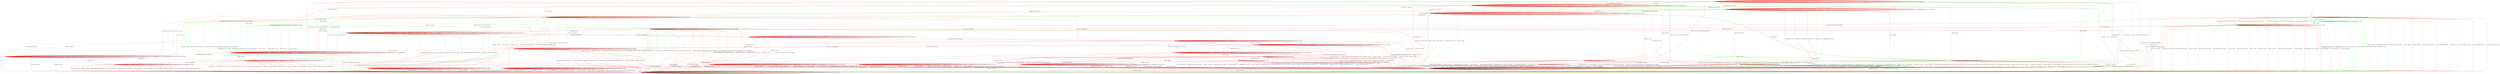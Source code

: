 digraph "" {
	graph ["Incoming time"=0.09169507026672363,
		"Outgoing time"=0.1590409278869629,
		Output="{'States': 36, 'Transitions': 837, 'Filename': '../results/ssh/OpenSSH-DropBear-msat-5.dot'}",
		Reference="{'States': 32, 'Transitions': 683, 'Filename': '../subjects/ssh/OpenSSH.dot'}",
		Solver=msat,
		Updated="{'States': 18, 'Transitions': 222, 'Filename': '../subjects/ssh/DropBear.dot'}",
		"f-measure"=0.15027624309392265,
		precision=0.3063063063063063,
		recall=0.09956076134699854
	];
	a -> a	[key=0,
		label="CH_OPEN / CH_MAX"];
	a -> a	[key=1,
		label="CH_EOF / NO_RESP"];
	a -> a	[key=2,
		color=green,
		label="UA_PK_NOK / NO_RESP"];
	a -> a	[key=3,
		color=green,
		label="SERVICE_REQUEST_AUTH / SERVICE_ACCEPT"];
	a -> a	[key=4,
		color=green,
		label="SERVICE_REQUEST_CONN / SERVICE_ACCEPT"];
	a -> a	[key=5,
		color=green,
		label="UA_PK_OK / NO_RESP"];
	a -> a	[key=6,
		color=red,
		label="SERVICE_REQUEST_AUTH / UNIMPLEMENTED"];
	a -> a	[key=7,
		color=red,
		label="CH_WINDOW_ADJUST / NO_RESP"];
	a -> a	[key=8,
		color=red,
		label="DEBUG / NO_RESP"];
	a -> a	[key=9,
		color=red,
		label="UA_PK_OK / UNIMPLEMENTED"];
	a -> a	[key=10,
		color=red,
		label="SERVICE_REQUEST_CONN / UNIMPLEMENTED"];
	a -> a	[key=11,
		color=red,
		label="UA_NONE / UNIMPLEMENTED"];
	a -> a	[key=12,
		color=red,
		label="CH_EXTENDED_DATA / NO_RESP"];
	a -> a	[key=13,
		color=red,
		label="UA_PK_NOK / UNIMPLEMENTED"];
	a -> a	[key=14,
		color=red,
		label="KEX30 / UNIMPLEMENTED"];
	a -> a	[key=15,
		color=red,
		label="IGNORE / NO_RESP"];
	a -> a	[key=16,
		color=red,
		label="CH_DATA / NO_RESP"];
	a -> a	[key=17,
		color=red,
		label="UNIMPLEMENTED / NO_RESP"];
	a -> a	[key=18,
		color=red,
		label="UA_PW_OK / UNIMPLEMENTED"];
	a -> a	[key=19,
		color=red,
		label="UA_PW_NOK / UNIMPLEMENTED"];
	a -> c	[key=0,
		label="NEWKEYS / NO_CONN"];
	a -> c	[key=1,
		color=green,
		label="KEX30 / NO_CONN"];
	a -> c	[key=2,
		color=green,
		label="CH_DATA / NO_CONN"];
	a -> c	[key=3,
		color=red,
		label="DISCONNECT / NO_CONN"];
	a -> d	[key=0,
		color=red,
		label="REKEY / KEXINIT|KEX31+NEWKEYS|NO_RESP"];
	a -> h	[key=0,
		color=green,
		label="CH_REQUEST_PTY / CH_SUCCESS"];
	a -> j	[key=0,
		color=green,
		label="CH_CLOSE / NO_RESP"];
	a -> k	[key=0,
		color=red,
		label="CH_REQUEST_PTY / CH_SUCCESS"];
	a -> n	[key=0,
		color=green,
		label="KEXINIT / KEXINIT"];
	r	[color=green];
	a -> r	[key=0,
		color=green,
		label="KEXINIT_PROCEED / KEXINIT"];
	t	[color=red];
	a -> t	[key=0,
		color=red,
		label="CH_CLOSE / CH_CLOSE"];
	ff	[color=red];
	a -> ff	[key=0,
		color=red,
		label="KEXINIT / KEXINIT"];
	b -> b	[key=0,
		label="CH_CLOSE / CH_NONE"];
	b -> b	[key=1,
		label="CH_REQUEST_PTY / CH_NONE"];
	b -> b	[key=2,
		label="CH_EOF / CH_NONE"];
	b -> b	[key=3,
		label="CH_DATA / CH_NONE"];
	b -> b	[key=4,
		color=green,
		label="UA_PK_NOK / UA_FAILURE"];
	b -> b	[key=5,
		color=green,
		label="SERVICE_REQUEST_AUTH / SERVICE_ACCEPT"];
	b -> b	[key=6,
		color=red,
		label="KEXINIT / UNIMPLEMENTED"];
	b -> b	[key=7,
		color=red,
		label="CH_WINDOW_ADJUST / CH_NONE"];
	b -> b	[key=8,
		color=red,
		label="DEBUG / NO_RESP"];
	b -> b	[key=9,
		color=red,
		label="UA_PK_OK / UNIMPLEMENTED"];
	b -> b	[key=10,
		color=red,
		label="UA_NONE / UNIMPLEMENTED"];
	b -> b	[key=11,
		color=red,
		label="CH_EXTENDED_DATA / CH_NONE"];
	b -> b	[key=12,
		color=red,
		label="UA_PK_NOK / UNIMPLEMENTED"];
	b -> b	[key=13,
		color=red,
		label="KEX30 / UNIMPLEMENTED"];
	b -> b	[key=14,
		color=red,
		label="IGNORE / NO_RESP"];
	b -> b	[key=15,
		color=red,
		label="UNIMPLEMENTED / NO_RESP"];
	b -> b	[key=16,
		color=red,
		label="UA_PW_OK / UNIMPLEMENTED"];
	b -> b	[key=17,
		color=red,
		label="UA_PW_NOK / UNIMPLEMENTED"];
	b -> c	[key=0,
		color=green,
		label="CH_OPEN / NO_CONN"];
	b -> j	[key=0,
		color=green,
		label="UA_PK_OK / UA_SUCCESS"];
	b -> j	[key=1,
		color=red,
		label="SERVICE_REQUEST_AUTH / SERVICE_ACCEPT"];
	b -> l	[key=0,
		label="NEWKEYS / NO_CONN"];
	b -> l	[key=1,
		color=green,
		label="KEX30 / NO_CONN"];
	b -> l	[key=2,
		color=green,
		label="SERVICE_REQUEST_CONN / NO_CONN"];
	b -> l	[key=3,
		color=red,
		label="DISCONNECT / NO_CONN"];
	b -> l	[key=4,
		color=red,
		label="SERVICE_REQUEST_CONN / DISCONNECT"];
	b -> l	[key=5,
		color=red,
		label="REKEY / UNIMPLEMENTED|UNIMPLEMENTED|NO_CONN"];
	p	[color=green];
	b -> p	[key=0,
		color=green,
		label="KEXINIT_PROCEED / KEXINIT"];
	q	[color=green];
	b -> q	[key=0,
		color=green,
		label="KEXINIT / KEXINIT"];
	s	[color=red];
	b -> s	[key=0,
		color=red,
		label="CH_OPEN / UNIMPLEMENTED"];
	c -> c	[key=0,
		label="KEXINIT / NO_CONN"];
	c -> c	[key=1,
		label="SERVICE_REQUEST_AUTH / NO_CONN"];
	c -> c	[key=2,
		label="UA_PK_OK / NO_CONN"];
	c -> c	[key=3,
		label="SERVICE_REQUEST_CONN / NO_CONN"];
	c -> c	[key=4,
		label="NEWKEYS / NO_CONN"];
	c -> c	[key=5,
		label="UA_PK_NOK / NO_CONN"];
	c -> c	[key=6,
		label="CH_OPEN / CH_MAX"];
	c -> c	[key=7,
		label="CH_REQUEST_PTY / NO_CONN"];
	c -> c	[key=8,
		label="KEX30 / NO_CONN"];
	c -> c	[key=9,
		label="CH_EOF / NO_CONN"];
	c -> c	[key=10,
		label="CH_DATA / NO_CONN"];
	c -> c	[key=11,
		color=green,
		label="KEXINIT_PROCEED / NO_CONN"];
	c -> c	[key=12,
		color=red,
		label="DISCONNECT / NO_CONN"];
	c -> c	[key=13,
		color=red,
		label="CH_WINDOW_ADJUST / NO_CONN"];
	c -> c	[key=14,
		color=red,
		label="DEBUG / NO_CONN"];
	c -> c	[key=15,
		color=red,
		label="UA_NONE / NO_CONN"];
	c -> c	[key=16,
		color=red,
		label="CH_EXTENDED_DATA / NO_CONN"];
	c -> c	[key=17,
		color=red,
		label="IGNORE / NO_CONN"];
	c -> c	[key=18,
		color=red,
		label="UNIMPLEMENTED / NO_CONN"];
	c -> c	[key=19,
		color=red,
		label="UA_PW_OK / NO_CONN"];
	c -> c	[key=20,
		color=red,
		label="UA_PW_NOK / NO_CONN"];
	c -> c	[key=21,
		color=red,
		label="REKEY / NO_CONN|NO_CONN|NO_CONN"];
	c -> l	[key=0,
		label="CH_CLOSE / NO_CONN"];
	d -> a	[key=0,
		color=green,
		label="CH_EOF / CH_EOF"];
	d -> c	[key=0,
		label="NEWKEYS / NO_CONN"];
	d -> c	[key=1,
		color=green,
		label="KEX30 / NO_CONN"];
	d -> c	[key=2,
		color=red,
		label="DISCONNECT / NO_CONN"];
	d -> d	[key=0,
		label="CH_OPEN / CH_MAX"];
	d -> d	[key=1,
		label="CH_DATA / NO_RESP"];
	d -> d	[key=2,
		color=green,
		label="UA_PK_NOK / NO_RESP"];
	d -> d	[key=3,
		color=green,
		label="SERVICE_REQUEST_AUTH / SERVICE_ACCEPT"];
	d -> d	[key=4,
		color=green,
		label="SERVICE_REQUEST_CONN / SERVICE_ACCEPT"];
	d -> d	[key=5,
		color=green,
		label="UA_PK_OK / NO_RESP"];
	d -> d	[key=6,
		color=red,
		label="SERVICE_REQUEST_AUTH / NO_RESP"];
	d -> d	[key=7,
		color=red,
		label="CH_WINDOW_ADJUST / NO_RESP"];
	d -> d	[key=8,
		color=red,
		label="DEBUG / NO_RESP"];
	d -> d	[key=9,
		color=red,
		label="UA_PK_OK / UNIMPLEMENTED"];
	d -> d	[key=10,
		color=red,
		label="SERVICE_REQUEST_CONN / NO_RESP"];
	d -> d	[key=11,
		color=red,
		label="UA_NONE / UNIMPLEMENTED"];
	d -> d	[key=12,
		color=red,
		label="CH_EXTENDED_DATA / NO_RESP"];
	d -> d	[key=13,
		color=red,
		label="UA_PK_NOK / UNIMPLEMENTED"];
	d -> d	[key=14,
		color=red,
		label="KEX30 / NO_RESP"];
	d -> d	[key=15,
		color=red,
		label="IGNORE / NO_RESP"];
	d -> d	[key=16,
		color=red,
		label="CH_EOF / NO_RESP"];
	d -> d	[key=17,
		color=red,
		label="UNIMPLEMENTED / NO_RESP"];
	d -> d	[key=18,
		color=red,
		label="UA_PW_OK / UNIMPLEMENTED"];
	d -> d	[key=19,
		color=red,
		label="UA_PW_NOK / UNIMPLEMENTED"];
	d -> d	[key=20,
		color=red,
		label="REKEY / KEXINIT|KEX31+NEWKEYS|NO_RESP"];
	d -> h	[key=0,
		color=red,
		label="CH_REQUEST_PTY / CH_SUCCESS"];
	d -> j	[key=0,
		color=green,
		label="CH_CLOSE / CH_EOF"];
	d -> k	[key=0,
		color=green,
		label="CH_REQUEST_PTY / CH_SUCCESS"];
	d -> n	[key=0,
		color=green,
		label="KEXINIT / KEXINIT"];
	d -> r	[key=0,
		color=green,
		label="KEXINIT_PROCEED / KEXINIT"];
	z	[color=red];
	d -> z	[key=0,
		color=red,
		label="CH_CLOSE / CH_CLOSE"];
	d -> ff	[key=0,
		color=red,
		label="KEXINIT / KEXINIT"];
	e -> m	[key=0];
	f -> c	[key=0,
		color=green,
		label="UA_PK_NOK / NO_CONN"];
	f -> c	[key=1,
		color=green,
		label="SERVICE_REQUEST_AUTH / NO_CONN"];
	f -> c	[key=2,
		color=green,
		label="SERVICE_REQUEST_CONN / NO_CONN"];
	f -> c	[key=3,
		color=green,
		label="CH_REQUEST_PTY / NO_CONN"];
	f -> c	[key=4,
		color=green,
		label="CH_DATA / NO_CONN"];
	f -> c	[key=5,
		color=green,
		label="UA_PK_OK / NO_CONN"];
	f -> c	[key=6,
		color=green,
		label="KEXINIT_PROCEED / NO_CONN"];
	f -> c	[key=7,
		color=green,
		label="KEXINIT / NO_CONN"];
	f -> c	[key=8,
		color=green,
		label="CH_EOF / NO_CONN"];
	f -> c	[key=9,
		color=red,
		label="DISCONNECT / NO_CONN"];
	f -> c	[key=10,
		color=red,
		label="KEXINIT / DISCONNECT"];
	f -> c	[key=11,
		color=red,
		label="SERVICE_REQUEST_AUTH / DISCONNECT"];
	f -> c	[key=12,
		color=red,
		label="CH_WINDOW_ADJUST / DISCONNECT"];
	f -> c	[key=13,
		color=red,
		label="UA_PK_OK / DISCONNECT"];
	f -> c	[key=14,
		color=red,
		label="SERVICE_REQUEST_CONN / DISCONNECT"];
	f -> c	[key=15,
		color=red,
		label="UA_NONE / DISCONNECT"];
	f -> c	[key=16,
		color=red,
		label="CH_EXTENDED_DATA / DISCONNECT"];
	f -> c	[key=17,
		color=red,
		label="UA_PK_NOK / DISCONNECT"];
	f -> c	[key=18,
		color=red,
		label="CH_REQUEST_PTY / DISCONNECT"];
	f -> c	[key=19,
		color=red,
		label="KEX30 / DISCONNECT"];
	f -> c	[key=20,
		color=red,
		label="CH_EOF / DISCONNECT"];
	f -> c	[key=21,
		color=red,
		label="CH_DATA / DISCONNECT"];
	f -> c	[key=22,
		color=red,
		label="UA_PW_OK / DISCONNECT"];
	f -> c	[key=23,
		color=red,
		label="UA_PW_NOK / DISCONNECT"];
	f -> c	[key=24,
		color=red,
		label="REKEY / DISCONNECT|NO_CONN|NO_CONN"];
	f -> d	[key=0,
		label="NEWKEYS / NO_RESP"];
	f -> f	[key=0,
		label="CH_OPEN / CH_MAX"];
	f -> f	[key=1,
		color=green,
		label="KEX30 / UNIMPLEMENTED"];
	f -> f	[key=2,
		color=red,
		label="DEBUG / NO_RESP"];
	f -> f	[key=3,
		color=red,
		label="IGNORE / NO_RESP"];
	f -> f	[key=4,
		color=red,
		label="UNIMPLEMENTED / NO_RESP"];
	f -> l	[key=0,
		color=green,
		label="CH_CLOSE / NO_CONN"];
	f -> l	[key=1,
		color=red,
		label="CH_CLOSE / DISCONNECT"];
	g -> b	[key=0,
		label="NEWKEYS / NO_RESP"];
	g -> c	[key=0,
		color=green,
		label="CH_OPEN / NO_CONN"];
	g -> c	[key=1,
		color=red,
		label="CH_OPEN / DISCONNECT"];
	g -> g	[key=0,
		label="CH_CLOSE / CH_NONE"];
	g -> g	[key=1,
		label="CH_REQUEST_PTY / CH_NONE"];
	g -> g	[key=2,
		label="CH_EOF / CH_NONE"];
	g -> g	[key=3,
		label="CH_DATA / CH_NONE"];
	g -> g	[key=4,
		color=green,
		label="KEX30 / UNIMPLEMENTED"];
	g -> g	[key=5,
		color=red,
		label="CH_WINDOW_ADJUST / CH_NONE"];
	g -> g	[key=6,
		color=red,
		label="DEBUG / NO_RESP"];
	g -> g	[key=7,
		color=red,
		label="CH_EXTENDED_DATA / CH_NONE"];
	g -> g	[key=8,
		color=red,
		label="IGNORE / NO_RESP"];
	g -> g	[key=9,
		color=red,
		label="UNIMPLEMENTED / NO_RESP"];
	g -> l	[key=0,
		color=green,
		label="UA_PK_NOK / NO_CONN"];
	g -> l	[key=1,
		color=green,
		label="SERVICE_REQUEST_AUTH / NO_CONN"];
	g -> l	[key=2,
		color=green,
		label="SERVICE_REQUEST_CONN / NO_CONN"];
	g -> l	[key=3,
		color=green,
		label="UA_PK_OK / NO_CONN"];
	g -> l	[key=4,
		color=green,
		label="KEXINIT_PROCEED / NO_CONN"];
	g -> l	[key=5,
		color=green,
		label="KEXINIT / NO_CONN"];
	g -> l	[key=6,
		color=red,
		label="DISCONNECT / NO_CONN"];
	g -> l	[key=7,
		color=red,
		label="KEXINIT / DISCONNECT"];
	g -> l	[key=8,
		color=red,
		label="SERVICE_REQUEST_AUTH / DISCONNECT"];
	g -> l	[key=9,
		color=red,
		label="UA_PK_OK / DISCONNECT"];
	g -> l	[key=10,
		color=red,
		label="SERVICE_REQUEST_CONN / DISCONNECT"];
	g -> l	[key=11,
		color=red,
		label="UA_NONE / DISCONNECT"];
	g -> l	[key=12,
		color=red,
		label="UA_PK_NOK / DISCONNECT"];
	g -> l	[key=13,
		color=red,
		label="KEX30 / DISCONNECT"];
	g -> l	[key=14,
		color=red,
		label="UA_PW_OK / DISCONNECT"];
	g -> l	[key=15,
		color=red,
		label="UA_PW_NOK / DISCONNECT"];
	g -> l	[key=16,
		color=red,
		label="REKEY / DISCONNECT|NO_CONN|NO_CONN"];
	h -> c	[key=0,
		label="NEWKEYS / NO_CONN"];
	h -> c	[key=1,
		color=green,
		label="KEX30 / NO_CONN"];
	h -> c	[key=2,
		color=green,
		label="CH_REQUEST_PTY / NO_CONN"];
	h -> c	[key=3,
		color=green,
		label="CH_DATA / NO_CONN"];
	h -> c	[key=4,
		color=red,
		label="DISCONNECT / NO_CONN"];
	h -> c	[key=5,
		color=red,
		label="CH_REQUEST_PTY / DISCONNECT"];
	h -> h	[key=0,
		label="CH_OPEN / CH_MAX"];
	h -> h	[key=1,
		label="CH_EOF / NO_RESP"];
	h -> h	[key=2,
		color=green,
		label="UA_PK_NOK / NO_RESP"];
	h -> h	[key=3,
		color=green,
		label="SERVICE_REQUEST_AUTH / SERVICE_ACCEPT"];
	h -> h	[key=4,
		color=green,
		label="SERVICE_REQUEST_CONN / SERVICE_ACCEPT"];
	h -> h	[key=5,
		color=green,
		label="UA_PK_OK / NO_RESP"];
	h -> h	[key=6,
		color=red,
		label="SERVICE_REQUEST_AUTH / NO_RESP"];
	h -> h	[key=7,
		color=red,
		label="CH_WINDOW_ADJUST / NO_RESP"];
	h -> h	[key=8,
		color=red,
		label="DEBUG / NO_RESP"];
	h -> h	[key=9,
		color=red,
		label="UA_PK_OK / UNIMPLEMENTED"];
	h -> h	[key=10,
		color=red,
		label="SERVICE_REQUEST_CONN / NO_RESP"];
	h -> h	[key=11,
		color=red,
		label="UA_NONE / UNIMPLEMENTED"];
	h -> h	[key=12,
		color=red,
		label="CH_EXTENDED_DATA / NO_RESP"];
	h -> h	[key=13,
		color=red,
		label="UA_PK_NOK / UNIMPLEMENTED"];
	h -> h	[key=14,
		color=red,
		label="KEX30 / NO_RESP"];
	h -> h	[key=15,
		color=red,
		label="IGNORE / NO_RESP"];
	h -> h	[key=16,
		color=red,
		label="CH_DATA / NO_RESP"];
	h -> h	[key=17,
		color=red,
		label="UNIMPLEMENTED / NO_RESP"];
	h -> h	[key=18,
		color=red,
		label="UA_PW_OK / UNIMPLEMENTED"];
	h -> h	[key=19,
		color=red,
		label="UA_PW_NOK / UNIMPLEMENTED"];
	h -> h	[key=20,
		color=red,
		label="REKEY / KEXINIT|KEX31+NEWKEYS|NO_RESP"];
	h -> j	[key=0,
		color=green,
		label="CH_CLOSE / NO_RESP"];
	h -> n	[key=0,
		label="KEXINIT / KEXINIT"];
	h -> r	[key=0,
		color=green,
		label="KEXINIT_PROCEED / KEXINIT"];
	h -> z	[key=0,
		color=red,
		label="CH_CLOSE / CH_CLOSE"];
	i -> c	[key=0,
		color=green,
		label="CH_OPEN / NO_CONN"];
	i -> c	[key=1,
		color=red,
		label="CH_OPEN / DISCONNECT"];
	i -> g	[key=0,
		label="KEX30 / KEX31+NEWKEYS"];
	i -> i	[key=0,
		label="CH_CLOSE / CH_NONE"];
	i -> i	[key=1,
		label="CH_REQUEST_PTY / CH_NONE"];
	i -> i	[key=2,
		label="CH_EOF / CH_NONE"];
	i -> i	[key=3,
		label="CH_DATA / CH_NONE"];
	i -> i	[key=4,
		color=green,
		label="NEWKEYS / UNIMPLEMENTED"];
	i -> i	[key=5,
		color=red,
		label="CH_WINDOW_ADJUST / CH_NONE"];
	i -> i	[key=6,
		color=red,
		label="DEBUG / NO_RESP"];
	i -> i	[key=7,
		color=red,
		label="CH_EXTENDED_DATA / CH_NONE"];
	i -> i	[key=8,
		color=red,
		label="IGNORE / NO_RESP"];
	i -> i	[key=9,
		color=red,
		label="UNIMPLEMENTED / NO_RESP"];
	i -> l	[key=0,
		color=green,
		label="UA_PK_NOK / NO_CONN"];
	i -> l	[key=1,
		color=green,
		label="SERVICE_REQUEST_AUTH / NO_CONN"];
	i -> l	[key=2,
		color=green,
		label="SERVICE_REQUEST_CONN / NO_CONN"];
	i -> l	[key=3,
		color=green,
		label="UA_PK_OK / NO_CONN"];
	i -> l	[key=4,
		color=green,
		label="KEXINIT_PROCEED / NO_CONN"];
	i -> l	[key=5,
		color=green,
		label="KEXINIT / NO_CONN"];
	i -> l	[key=6,
		color=red,
		label="DISCONNECT / NO_CONN"];
	i -> l	[key=7,
		color=red,
		label="KEXINIT / DISCONNECT"];
	i -> l	[key=8,
		color=red,
		label="SERVICE_REQUEST_AUTH / DISCONNECT"];
	i -> l	[key=9,
		color=red,
		label="UA_PK_OK / DISCONNECT"];
	i -> l	[key=10,
		color=red,
		label="SERVICE_REQUEST_CONN / DISCONNECT"];
	i -> l	[key=11,
		color=red,
		label="UA_NONE / DISCONNECT"];
	i -> l	[key=12,
		color=red,
		label="NEWKEYS / NO_CONN"];
	i -> l	[key=13,
		color=red,
		label="UA_PK_NOK / DISCONNECT"];
	i -> l	[key=14,
		color=red,
		label="UA_PW_OK / DISCONNECT"];
	i -> l	[key=15,
		color=red,
		label="UA_PW_NOK / DISCONNECT"];
	i -> l	[key=16,
		color=red,
		label="REKEY / DISCONNECT|NO_CONN|NO_CONN"];
	j -> d	[key=0,
		color=green,
		label="CH_OPEN / CH_OPEN_SUCCESS"];
	j -> j	[key=0,
		label="SERVICE_REQUEST_AUTH / SERVICE_ACCEPT"];
	j -> j	[key=1,
		label="CH_CLOSE / CH_NONE"];
	j -> j	[key=2,
		label="CH_REQUEST_PTY / CH_NONE"];
	j -> j	[key=3,
		label="CH_EOF / CH_NONE"];
	j -> j	[key=4,
		label="CH_DATA / CH_NONE"];
	j -> j	[key=5,
		color=green,
		label="UA_PK_NOK / NO_RESP"];
	j -> j	[key=6,
		color=green,
		label="SERVICE_REQUEST_CONN / SERVICE_ACCEPT"];
	j -> j	[key=7,
		color=green,
		label="UA_PK_OK / NO_RESP"];
	j -> j	[key=8,
		color=red,
		label="KEXINIT / UNIMPLEMENTED"];
	j -> j	[key=9,
		color=red,
		label="CH_WINDOW_ADJUST / CH_NONE"];
	j -> j	[key=10,
		color=red,
		label="DEBUG / NO_RESP"];
	j -> j	[key=11,
		color=red,
		label="CH_EXTENDED_DATA / CH_NONE"];
	j -> j	[key=12,
		color=red,
		label="KEX30 / UNIMPLEMENTED"];
	j -> j	[key=13,
		color=red,
		label="IGNORE / NO_RESP"];
	j -> j	[key=14,
		color=red,
		label="UNIMPLEMENTED / NO_RESP"];
	j -> l	[key=0,
		label="NEWKEYS / NO_CONN"];
	j -> l	[key=1,
		color=green,
		label="KEX30 / NO_CONN"];
	j -> l	[key=2,
		color=red,
		label="DISCONNECT / NO_CONN"];
	j -> l	[key=3,
		color=red,
		label="SERVICE_REQUEST_CONN / DISCONNECT"];
	j -> l	[key=4,
		color=red,
		label="REKEY / UNIMPLEMENTED|UNIMPLEMENTED|NO_CONN"];
	j -> p	[key=0,
		color=green,
		label="KEXINIT_PROCEED / KEXINIT"];
	j -> q	[key=0,
		color=green,
		label="KEXINIT / KEXINIT"];
	j -> t	[key=0,
		color=red,
		label="UA_PK_OK / UA_SUCCESS"];
	j -> t	[key=1,
		color=red,
		label="UA_PW_OK / UA_SUCCESS"];
	u	[color=red];
	j -> u	[key=0,
		color=red,
		label="UA_PW_NOK / UA_FAILURE"];
	v	[color=red];
	j -> v	[key=0,
		color=red,
		label="UA_NONE / UA_FAILURE"];
	w	[color=red];
	j -> w	[key=0,
		color=red,
		label="UA_PK_NOK / UA_FAILURE"];
	x	[color=red];
	j -> x	[key=0,
		color=red,
		label="CH_OPEN / UNIMPLEMENTED"];
	k -> c	[key=0,
		label="NEWKEYS / NO_CONN"];
	k -> c	[key=1,
		color=green,
		label="KEX30 / NO_CONN"];
	k -> c	[key=2,
		color=green,
		label="CH_REQUEST_PTY / NO_CONN"];
	k -> c	[key=3,
		color=red,
		label="DISCONNECT / NO_CONN"];
	k -> c	[key=4,
		color=red,
		label="CH_REQUEST_PTY / DISCONNECT"];
	k -> h	[key=0,
		color=green,
		label="CH_EOF / CH_EOF"];
	k -> h	[key=1,
		color=red,
		label="REKEY / KEXINIT|KEX31+NEWKEYS|NO_RESP"];
	k -> j	[key=0,
		color=green,
		label="CH_CLOSE / CH_EOF"];
	k -> k	[key=0,
		label="CH_OPEN / CH_MAX"];
	k -> k	[key=1,
		label="CH_DATA / NO_RESP"];
	k -> k	[key=2,
		color=green,
		label="UA_PK_NOK / NO_RESP"];
	k -> k	[key=3,
		color=green,
		label="SERVICE_REQUEST_AUTH / SERVICE_ACCEPT"];
	k -> k	[key=4,
		color=green,
		label="SERVICE_REQUEST_CONN / SERVICE_ACCEPT"];
	k -> k	[key=5,
		color=green,
		label="UA_PK_OK / NO_RESP"];
	k -> k	[key=6,
		color=red,
		label="SERVICE_REQUEST_AUTH / UNIMPLEMENTED"];
	k -> k	[key=7,
		color=red,
		label="CH_WINDOW_ADJUST / NO_RESP"];
	k -> k	[key=8,
		color=red,
		label="DEBUG / NO_RESP"];
	k -> k	[key=9,
		color=red,
		label="UA_PK_OK / UNIMPLEMENTED"];
	k -> k	[key=10,
		color=red,
		label="SERVICE_REQUEST_CONN / UNIMPLEMENTED"];
	k -> k	[key=11,
		color=red,
		label="UA_NONE / UNIMPLEMENTED"];
	k -> k	[key=12,
		color=red,
		label="CH_EXTENDED_DATA / NO_RESP"];
	k -> k	[key=13,
		color=red,
		label="UA_PK_NOK / UNIMPLEMENTED"];
	k -> k	[key=14,
		color=red,
		label="KEX30 / UNIMPLEMENTED"];
	k -> k	[key=15,
		color=red,
		label="IGNORE / NO_RESP"];
	k -> k	[key=16,
		color=red,
		label="CH_EOF / NO_RESP"];
	k -> k	[key=17,
		color=red,
		label="UNIMPLEMENTED / NO_RESP"];
	k -> k	[key=18,
		color=red,
		label="UA_PW_OK / UNIMPLEMENTED"];
	k -> k	[key=19,
		color=red,
		label="UA_PW_NOK / UNIMPLEMENTED"];
	k -> n	[key=0,
		label="KEXINIT / KEXINIT"];
	k -> r	[key=0,
		color=green,
		label="KEXINIT_PROCEED / KEXINIT"];
	k -> t	[key=0,
		color=red,
		label="CH_CLOSE / CH_CLOSE"];
	l -> c	[key=0,
		label="CH_OPEN / NO_CONN"];
	l -> l	[key=0,
		label="KEXINIT / NO_CONN"];
	l -> l	[key=1,
		label="SERVICE_REQUEST_AUTH / NO_CONN"];
	l -> l	[key=2,
		label="UA_PK_OK / NO_CONN"];
	l -> l	[key=3,
		label="SERVICE_REQUEST_CONN / NO_CONN"];
	l -> l	[key=4,
		label="NEWKEYS / NO_CONN"];
	l -> l	[key=5,
		label="UA_PK_NOK / NO_CONN"];
	l -> l	[key=6,
		label="CH_CLOSE / CH_NONE"];
	l -> l	[key=7,
		label="CH_REQUEST_PTY / CH_NONE"];
	l -> l	[key=8,
		label="KEX30 / NO_CONN"];
	l -> l	[key=9,
		label="CH_EOF / CH_NONE"];
	l -> l	[key=10,
		label="CH_DATA / CH_NONE"];
	l -> l	[key=11,
		color=green,
		label="KEXINIT_PROCEED / NO_CONN"];
	l -> l	[key=12,
		color=red,
		label="DISCONNECT / NO_CONN"];
	l -> l	[key=13,
		color=red,
		label="CH_WINDOW_ADJUST / CH_NONE"];
	l -> l	[key=14,
		color=red,
		label="DEBUG / NO_CONN"];
	l -> l	[key=15,
		color=red,
		label="UA_NONE / NO_CONN"];
	l -> l	[key=16,
		color=red,
		label="CH_EXTENDED_DATA / CH_NONE"];
	l -> l	[key=17,
		color=red,
		label="IGNORE / NO_CONN"];
	l -> l	[key=18,
		color=red,
		label="UNIMPLEMENTED / NO_CONN"];
	l -> l	[key=19,
		color=red,
		label="UA_PW_OK / NO_CONN"];
	l -> l	[key=20,
		color=red,
		label="UA_PW_NOK / NO_CONN"];
	l -> l	[key=21,
		color=red,
		label="REKEY / NO_CONN|NO_CONN|NO_CONN"];
	m -> b	[key=0,
		color=red,
		label="REKEY / KEXINIT|KEX31+NEWKEYS|NO_RESP"];
	m -> c	[key=0,
		color=green,
		label="CH_OPEN / KEXINIT"];
	m -> c	[key=1,
		color=red,
		label="CH_OPEN / KEXINIT+DISCONNECT"];
	m -> i	[key=0,
		label="KEXINIT / KEXINIT"];
	m -> i	[key=1,
		color=green,
		label="KEX30 / KEXINIT+UNIMPLEMENTED"];
	m -> i	[key=2,
		color=green,
		label="NEWKEYS / KEXINIT+UNIMPLEMENTED"];
	m -> i	[key=3,
		color=red,
		label="SERVICE_REQUEST_AUTH / KEXINIT"];
	m -> i	[key=4,
		color=red,
		label="DEBUG / KEXINIT"];
	m -> i	[key=5,
		color=red,
		label="SERVICE_REQUEST_CONN / KEXINIT"];
	m -> i	[key=6,
		color=red,
		label="KEX30 / KEXINIT"];
	m -> i	[key=7,
		color=red,
		label="IGNORE / KEXINIT"];
	m -> i	[key=8,
		color=red,
		label="UNIMPLEMENTED / KEXINIT"];
	m -> l	[key=0,
		color=green,
		label="UA_PK_NOK / KEXINIT"];
	m -> l	[key=1,
		color=green,
		label="SERVICE_REQUEST_AUTH / KEXINIT"];
	m -> l	[key=2,
		color=green,
		label="SERVICE_REQUEST_CONN / KEXINIT"];
	m -> l	[key=3,
		color=green,
		label="UA_PK_OK / KEXINIT"];
	m -> l	[key=4,
		color=red,
		label="DISCONNECT / KEXINIT"];
	m -> l	[key=5,
		color=red,
		label="UA_PK_OK / KEXINIT+DISCONNECT"];
	m -> l	[key=6,
		color=red,
		label="UA_NONE / KEXINIT+DISCONNECT"];
	m -> l	[key=7,
		color=red,
		label="NEWKEYS / KEXINIT"];
	m -> l	[key=8,
		color=red,
		label="UA_PK_NOK / KEXINIT+DISCONNECT"];
	m -> l	[key=9,
		color=red,
		label="UA_PW_OK / KEXINIT+DISCONNECT"];
	m -> l	[key=10,
		color=red,
		label="UA_PW_NOK / KEXINIT+DISCONNECT"];
	m -> m	[key=0,
		label="CH_CLOSE / CH_NONE"];
	m -> m	[key=1,
		label="CH_REQUEST_PTY / CH_NONE"];
	m -> m	[key=2,
		label="CH_EOF / CH_NONE"];
	m -> m	[key=3,
		label="CH_DATA / CH_NONE"];
	m -> m	[key=4,
		color=red,
		label="CH_WINDOW_ADJUST / CH_NONE"];
	m -> m	[key=5,
		color=red,
		label="CH_EXTENDED_DATA / CH_NONE"];
	o	[color=green];
	m -> o	[key=0,
		color=green,
		label="KEXINIT_PROCEED / KEXINIT"];
	n -> c	[key=0,
		color=green,
		label="UA_PK_NOK / NO_CONN"];
	n -> c	[key=1,
		color=green,
		label="SERVICE_REQUEST_AUTH / NO_CONN"];
	n -> c	[key=2,
		color=green,
		label="SERVICE_REQUEST_CONN / NO_CONN"];
	n -> c	[key=3,
		color=green,
		label="NEWKEYS / UNIMPLEMENTED"];
	n -> c	[key=4,
		color=green,
		label="CH_REQUEST_PTY / NO_CONN"];
	n -> c	[key=5,
		color=green,
		label="CH_DATA / NO_CONN"];
	n -> c	[key=6,
		color=green,
		label="UA_PK_OK / NO_CONN"];
	n -> c	[key=7,
		color=green,
		label="KEXINIT_PROCEED / NO_CONN"];
	n -> c	[key=8,
		color=green,
		label="KEXINIT / NO_CONN"];
	n -> c	[key=9,
		color=green,
		label="CH_EOF / NO_CONN"];
	n -> c	[key=10,
		color=red,
		label="DISCONNECT / NO_CONN"];
	n -> c	[key=11,
		color=red,
		label="KEXINIT / DISCONNECT"];
	n -> c	[key=12,
		color=red,
		label="SERVICE_REQUEST_AUTH / DISCONNECT"];
	n -> c	[key=13,
		color=red,
		label="CH_WINDOW_ADJUST / DISCONNECT"];
	n -> c	[key=14,
		color=red,
		label="UA_PK_OK / DISCONNECT"];
	n -> c	[key=15,
		color=red,
		label="SERVICE_REQUEST_CONN / DISCONNECT"];
	n -> c	[key=16,
		color=red,
		label="UA_NONE / DISCONNECT"];
	n -> c	[key=17,
		color=red,
		label="CH_EXTENDED_DATA / DISCONNECT"];
	n -> c	[key=18,
		color=red,
		label="NEWKEYS / NO_CONN"];
	n -> c	[key=19,
		color=red,
		label="UA_PK_NOK / DISCONNECT"];
	n -> c	[key=20,
		color=red,
		label="CH_REQUEST_PTY / DISCONNECT"];
	n -> c	[key=21,
		color=red,
		label="CH_EOF / DISCONNECT"];
	n -> c	[key=22,
		color=red,
		label="CH_DATA / DISCONNECT"];
	n -> c	[key=23,
		color=red,
		label="UA_PW_OK / DISCONNECT"];
	n -> c	[key=24,
		color=red,
		label="UA_PW_NOK / DISCONNECT"];
	n -> c	[key=25,
		color=red,
		label="REKEY / DISCONNECT|NO_CONN|NO_CONN"];
	n -> f	[key=0,
		color=green,
		label="KEX30 / KEX31+NEWKEYS"];
	n -> l	[key=0,
		color=green,
		label="CH_CLOSE / NO_CONN"];
	n -> l	[key=1,
		color=red,
		label="CH_CLOSE / DISCONNECT"];
	n -> n	[key=0,
		label="CH_OPEN / CH_MAX"];
	n -> n	[key=1,
		color=red,
		label="DEBUG / NO_RESP"];
	n -> n	[key=2,
		color=red,
		label="IGNORE / NO_RESP"];
	n -> n	[key=3,
		color=red,
		label="UNIMPLEMENTED / NO_RESP"];
	jj	[color=red];
	n -> jj	[key=0,
		color=red,
		label="KEX30 / KEX31+NEWKEYS"];
	o -> c	[key=0,
		color=green,
		label="CH_OPEN / NO_CONN"];
	o -> i	[key=0,
		color=green,
		label="KEX30 / NO_RESP"];
	o -> l	[key=0,
		color=green,
		label="UA_PK_NOK / NO_CONN"];
	o -> l	[key=1,
		color=green,
		label="SERVICE_REQUEST_AUTH / NO_CONN"];
	o -> l	[key=2,
		color=green,
		label="SERVICE_REQUEST_CONN / NO_CONN"];
	o -> l	[key=3,
		color=green,
		label="UA_PK_OK / NO_CONN"];
	o -> l	[key=4,
		color=green,
		label="KEXINIT_PROCEED / NO_CONN"];
	o -> l	[key=5,
		color=green,
		label="KEXINIT / NO_CONN"];
	o -> o	[key=0,
		color=green,
		label="NEWKEYS / UNIMPLEMENTED"];
	o -> o	[key=1,
		color=green,
		label="CH_REQUEST_PTY / CH_NONE"];
	o -> o	[key=2,
		color=green,
		label="CH_DATA / CH_NONE"];
	o -> o	[key=3,
		color=green,
		label="CH_CLOSE / CH_NONE"];
	o -> o	[key=4,
		color=green,
		label="CH_EOF / CH_NONE"];
	p -> c	[key=0,
		color=green,
		label="CH_OPEN / NO_CONN"];
	p -> l	[key=0,
		color=green,
		label="UA_PK_NOK / NO_CONN"];
	p -> l	[key=1,
		color=green,
		label="SERVICE_REQUEST_AUTH / NO_CONN"];
	p -> l	[key=2,
		color=green,
		label="SERVICE_REQUEST_CONN / NO_CONN"];
	p -> l	[key=3,
		color=green,
		label="NEWKEYS / UNIMPLEMENTED"];
	p -> l	[key=4,
		color=green,
		label="UA_PK_OK / NO_CONN"];
	p -> l	[key=5,
		color=green,
		label="KEXINIT_PROCEED / NO_CONN"];
	p -> l	[key=6,
		color=green,
		label="KEXINIT / NO_CONN"];
	p -> p	[key=0,
		color=green,
		label="CH_REQUEST_PTY / CH_NONE"];
	p -> p	[key=1,
		color=green,
		label="CH_DATA / CH_NONE"];
	p -> p	[key=2,
		color=green,
		label="CH_CLOSE / CH_NONE"];
	p -> p	[key=3,
		color=green,
		label="CH_EOF / CH_NONE"];
	p -> q	[key=0,
		color=green,
		label="KEX30 / NO_RESP"];
	q -> c	[key=0,
		color=green,
		label="CH_OPEN / NO_CONN"];
	q -> g	[key=0,
		color=green,
		label="KEX30 / KEX31+NEWKEYS"];
	q -> l	[key=0,
		color=green,
		label="UA_PK_NOK / NO_CONN"];
	q -> l	[key=1,
		color=green,
		label="SERVICE_REQUEST_AUTH / NO_CONN"];
	q -> l	[key=2,
		color=green,
		label="SERVICE_REQUEST_CONN / NO_CONN"];
	q -> l	[key=3,
		color=green,
		label="NEWKEYS / UNIMPLEMENTED"];
	q -> l	[key=4,
		color=green,
		label="UA_PK_OK / NO_CONN"];
	q -> l	[key=5,
		color=green,
		label="KEXINIT_PROCEED / NO_CONN"];
	q -> l	[key=6,
		color=green,
		label="KEXINIT / NO_CONN"];
	q -> q	[key=0,
		color=green,
		label="CH_REQUEST_PTY / CH_NONE"];
	q -> q	[key=1,
		color=green,
		label="CH_DATA / CH_NONE"];
	q -> q	[key=2,
		color=green,
		label="CH_CLOSE / CH_NONE"];
	q -> q	[key=3,
		color=green,
		label="CH_EOF / CH_NONE"];
	r -> c	[key=0,
		color=green,
		label="UA_PK_NOK / NO_CONN"];
	r -> c	[key=1,
		color=green,
		label="SERVICE_REQUEST_AUTH / NO_CONN"];
	r -> c	[key=2,
		color=green,
		label="SERVICE_REQUEST_CONN / NO_CONN"];
	r -> c	[key=3,
		color=green,
		label="NEWKEYS / UNIMPLEMENTED"];
	r -> c	[key=4,
		color=green,
		label="CH_REQUEST_PTY / NO_CONN"];
	r -> c	[key=5,
		color=green,
		label="CH_DATA / NO_CONN"];
	r -> c	[key=6,
		color=green,
		label="UA_PK_OK / NO_CONN"];
	r -> c	[key=7,
		color=green,
		label="KEXINIT_PROCEED / NO_CONN"];
	r -> c	[key=8,
		color=green,
		label="KEXINIT / NO_CONN"];
	r -> c	[key=9,
		color=green,
		label="CH_EOF / NO_CONN"];
	r -> l	[key=0,
		color=green,
		label="CH_CLOSE / NO_CONN"];
	r -> n	[key=0,
		color=green,
		label="KEX30 / NO_RESP"];
	r -> r	[key=0,
		color=green,
		label="CH_OPEN / CH_MAX"];
	s -> b	[key=0,
		color=red,
		label="CH_CLOSE / UNIMPLEMENTED"];
	s -> c	[key=0,
		color=red,
		label="DISCONNECT / NO_CONN"];
	s -> c	[key=1,
		color=red,
		label="SERVICE_REQUEST_CONN / DISCONNECT"];
	s -> c	[key=2,
		color=red,
		label="NEWKEYS / NO_CONN"];
	s -> c	[key=3,
		color=red,
		label="REKEY / UNIMPLEMENTED|UNIMPLEMENTED|NO_CONN"];
	s -> s	[key=0,
		color=red,
		label="KEXINIT / UNIMPLEMENTED"];
	s -> s	[key=1,
		color=red,
		label="CH_WINDOW_ADJUST / UNIMPLEMENTED"];
	s -> s	[key=2,
		color=red,
		label="DEBUG / NO_RESP"];
	s -> s	[key=3,
		color=red,
		label="UA_PK_OK / UNIMPLEMENTED"];
	s -> s	[key=4,
		color=red,
		label="UA_NONE / UNIMPLEMENTED"];
	s -> s	[key=5,
		color=red,
		label="CH_EXTENDED_DATA / UNIMPLEMENTED"];
	s -> s	[key=6,
		color=red,
		label="UA_PK_NOK / UNIMPLEMENTED"];
	s -> s	[key=7,
		color=red,
		label="CH_OPEN / CH_MAX"];
	s -> s	[key=8,
		color=red,
		label="CH_REQUEST_PTY / UNIMPLEMENTED"];
	s -> s	[key=9,
		color=red,
		label="KEX30 / UNIMPLEMENTED"];
	s -> s	[key=10,
		color=red,
		label="IGNORE / NO_RESP"];
	s -> s	[key=11,
		color=red,
		label="CH_EOF / UNIMPLEMENTED"];
	s -> s	[key=12,
		color=red,
		label="CH_DATA / UNIMPLEMENTED"];
	s -> s	[key=13,
		color=red,
		label="UNIMPLEMENTED / NO_RESP"];
	s -> s	[key=14,
		color=red,
		label="UA_PW_OK / UNIMPLEMENTED"];
	s -> s	[key=15,
		color=red,
		label="UA_PW_NOK / UNIMPLEMENTED"];
	s -> x	[key=0,
		color=red,
		label="SERVICE_REQUEST_AUTH / SERVICE_ACCEPT"];
	t -> a	[key=0,
		color=red,
		label="CH_OPEN / CH_OPEN_SUCCESS"];
	t -> l	[key=0,
		color=red,
		label="DISCONNECT / NO_CONN"];
	t -> l	[key=1,
		color=red,
		label="NEWKEYS / NO_CONN"];
	t -> t	[key=0,
		color=red,
		label="SERVICE_REQUEST_AUTH / UNIMPLEMENTED"];
	t -> t	[key=1,
		color=red,
		label="CH_WINDOW_ADJUST / CH_NONE"];
	t -> t	[key=2,
		color=red,
		label="DEBUG / NO_RESP"];
	t -> t	[key=3,
		color=red,
		label="UA_PK_OK / UNIMPLEMENTED"];
	t -> t	[key=4,
		color=red,
		label="SERVICE_REQUEST_CONN / UNIMPLEMENTED"];
	t -> t	[key=5,
		color=red,
		label="UA_NONE / UNIMPLEMENTED"];
	t -> t	[key=6,
		color=red,
		label="CH_EXTENDED_DATA / CH_NONE"];
	t -> t	[key=7,
		color=red,
		label="UA_PK_NOK / UNIMPLEMENTED"];
	t -> t	[key=8,
		color=red,
		label="CH_CLOSE / CH_NONE"];
	t -> t	[key=9,
		color=red,
		label="CH_REQUEST_PTY / CH_NONE"];
	t -> t	[key=10,
		color=red,
		label="KEX30 / UNIMPLEMENTED"];
	t -> t	[key=11,
		color=red,
		label="IGNORE / NO_RESP"];
	t -> t	[key=12,
		color=red,
		label="CH_EOF / CH_NONE"];
	t -> t	[key=13,
		color=red,
		label="CH_DATA / CH_NONE"];
	t -> t	[key=14,
		color=red,
		label="UNIMPLEMENTED / NO_RESP"];
	t -> t	[key=15,
		color=red,
		label="UA_PW_OK / UNIMPLEMENTED"];
	t -> t	[key=16,
		color=red,
		label="UA_PW_NOK / UNIMPLEMENTED"];
	y	[color=red];
	t -> y	[key=0,
		color=red,
		label="KEXINIT / KEXINIT"];
	t -> z	[key=0,
		color=red,
		label="REKEY / KEXINIT|KEX31+NEWKEYS|NO_RESP"];
	u -> l	[key=0,
		color=red,
		label="DISCONNECT / NO_CONN"];
	u -> l	[key=1,
		color=red,
		label="UA_PK_OK / DISCONNECT"];
	u -> l	[key=2,
		color=red,
		label="SERVICE_REQUEST_CONN / DISCONNECT"];
	u -> l	[key=3,
		color=red,
		label="UA_NONE / DISCONNECT"];
	u -> l	[key=4,
		color=red,
		label="NEWKEYS / NO_CONN"];
	u -> l	[key=5,
		color=red,
		label="UA_PK_NOK / DISCONNECT"];
	u -> l	[key=6,
		color=red,
		label="REKEY / UNIMPLEMENTED|UNIMPLEMENTED|NO_CONN"];
	u -> t	[key=0,
		color=red,
		label="UA_PW_OK / UA_SUCCESS"];
	u -> u	[key=0,
		color=red,
		label="KEXINIT / UNIMPLEMENTED"];
	u -> u	[key=1,
		color=red,
		label="SERVICE_REQUEST_AUTH / SERVICE_ACCEPT"];
	u -> u	[key=2,
		color=red,
		label="CH_WINDOW_ADJUST / CH_NONE"];
	u -> u	[key=3,
		color=red,
		label="DEBUG / NO_RESP"];
	u -> u	[key=4,
		color=red,
		label="CH_EXTENDED_DATA / CH_NONE"];
	u -> u	[key=5,
		color=red,
		label="CH_CLOSE / CH_NONE"];
	u -> u	[key=6,
		color=red,
		label="CH_REQUEST_PTY / CH_NONE"];
	u -> u	[key=7,
		color=red,
		label="KEX30 / UNIMPLEMENTED"];
	u -> u	[key=8,
		color=red,
		label="IGNORE / NO_RESP"];
	u -> u	[key=9,
		color=red,
		label="CH_EOF / CH_NONE"];
	u -> u	[key=10,
		color=red,
		label="CH_DATA / CH_NONE"];
	u -> u	[key=11,
		color=red,
		label="UNIMPLEMENTED / NO_RESP"];
	u -> u	[key=12,
		color=red,
		label="UA_PW_NOK / UA_FAILURE"];
	aa	[color=red];
	u -> aa	[key=0,
		color=red,
		label="CH_OPEN / UNIMPLEMENTED"];
	v -> l	[key=0,
		color=red,
		label="DISCONNECT / NO_CONN"];
	v -> l	[key=1,
		color=red,
		label="UA_PK_OK / DISCONNECT"];
	v -> l	[key=2,
		color=red,
		label="SERVICE_REQUEST_CONN / DISCONNECT"];
	v -> l	[key=3,
		color=red,
		label="NEWKEYS / NO_CONN"];
	v -> l	[key=4,
		color=red,
		label="UA_PK_NOK / DISCONNECT"];
	v -> l	[key=5,
		color=red,
		label="UA_PW_OK / DISCONNECT"];
	v -> l	[key=6,
		color=red,
		label="UA_PW_NOK / DISCONNECT"];
	v -> l	[key=7,
		color=red,
		label="REKEY / UNIMPLEMENTED|UNIMPLEMENTED|NO_CONN"];
	v -> v	[key=0,
		color=red,
		label="KEXINIT / UNIMPLEMENTED"];
	v -> v	[key=1,
		color=red,
		label="SERVICE_REQUEST_AUTH / SERVICE_ACCEPT"];
	v -> v	[key=2,
		color=red,
		label="CH_WINDOW_ADJUST / CH_NONE"];
	v -> v	[key=3,
		color=red,
		label="DEBUG / NO_RESP"];
	v -> v	[key=4,
		color=red,
		label="UA_NONE / UA_FAILURE"];
	v -> v	[key=5,
		color=red,
		label="CH_EXTENDED_DATA / CH_NONE"];
	v -> v	[key=6,
		color=red,
		label="CH_CLOSE / CH_NONE"];
	v -> v	[key=7,
		color=red,
		label="CH_REQUEST_PTY / CH_NONE"];
	v -> v	[key=8,
		color=red,
		label="KEX30 / UNIMPLEMENTED"];
	v -> v	[key=9,
		color=red,
		label="IGNORE / NO_RESP"];
	v -> v	[key=10,
		color=red,
		label="CH_EOF / CH_NONE"];
	v -> v	[key=11,
		color=red,
		label="CH_DATA / CH_NONE"];
	v -> v	[key=12,
		color=red,
		label="UNIMPLEMENTED / NO_RESP"];
	bb	[color=red];
	v -> bb	[key=0,
		color=red,
		label="CH_OPEN / UNIMPLEMENTED"];
	w -> l	[key=0,
		color=red,
		label="DISCONNECT / NO_CONN"];
	w -> l	[key=1,
		color=red,
		label="UA_PK_OK / DISCONNECT"];
	w -> l	[key=2,
		color=red,
		label="SERVICE_REQUEST_CONN / DISCONNECT"];
	w -> l	[key=3,
		color=red,
		label="UA_NONE / DISCONNECT"];
	w -> l	[key=4,
		color=red,
		label="NEWKEYS / NO_CONN"];
	w -> l	[key=5,
		color=red,
		label="UA_PW_OK / DISCONNECT"];
	w -> l	[key=6,
		color=red,
		label="UA_PW_NOK / DISCONNECT"];
	w -> l	[key=7,
		color=red,
		label="REKEY / UNIMPLEMENTED|UNIMPLEMENTED|NO_CONN"];
	w -> w	[key=0,
		color=red,
		label="KEXINIT / UNIMPLEMENTED"];
	w -> w	[key=1,
		color=red,
		label="SERVICE_REQUEST_AUTH / SERVICE_ACCEPT"];
	w -> w	[key=2,
		color=red,
		label="CH_WINDOW_ADJUST / CH_NONE"];
	w -> w	[key=3,
		color=red,
		label="DEBUG / NO_RESP"];
	w -> w	[key=4,
		color=red,
		label="CH_EXTENDED_DATA / CH_NONE"];
	w -> w	[key=5,
		color=red,
		label="UA_PK_NOK / UA_FAILURE"];
	w -> w	[key=6,
		color=red,
		label="CH_CLOSE / CH_NONE"];
	w -> w	[key=7,
		color=red,
		label="CH_REQUEST_PTY / CH_NONE"];
	w -> w	[key=8,
		color=red,
		label="KEX30 / UNIMPLEMENTED"];
	w -> w	[key=9,
		color=red,
		label="IGNORE / NO_RESP"];
	w -> w	[key=10,
		color=red,
		label="CH_EOF / CH_NONE"];
	w -> w	[key=11,
		color=red,
		label="CH_DATA / CH_NONE"];
	w -> w	[key=12,
		color=red,
		label="UNIMPLEMENTED / NO_RESP"];
	cc	[color=red];
	w -> cc	[key=0,
		color=red,
		label="CH_OPEN / UNIMPLEMENTED"];
	x -> c	[key=0,
		color=red,
		label="DISCONNECT / NO_CONN"];
	x -> c	[key=1,
		color=red,
		label="SERVICE_REQUEST_CONN / DISCONNECT"];
	x -> c	[key=2,
		color=red,
		label="NEWKEYS / NO_CONN"];
	x -> c	[key=3,
		color=red,
		label="REKEY / UNIMPLEMENTED|UNIMPLEMENTED|NO_CONN"];
	x -> j	[key=0,
		color=red,
		label="CH_CLOSE / UNIMPLEMENTED"];
	x -> x	[key=0,
		color=red,
		label="KEXINIT / UNIMPLEMENTED"];
	x -> x	[key=1,
		color=red,
		label="SERVICE_REQUEST_AUTH / SERVICE_ACCEPT"];
	x -> x	[key=2,
		color=red,
		label="CH_WINDOW_ADJUST / UNIMPLEMENTED"];
	x -> x	[key=3,
		color=red,
		label="DEBUG / NO_RESP"];
	x -> x	[key=4,
		color=red,
		label="CH_EXTENDED_DATA / UNIMPLEMENTED"];
	x -> x	[key=5,
		color=red,
		label="CH_OPEN / CH_MAX"];
	x -> x	[key=6,
		color=red,
		label="CH_REQUEST_PTY / UNIMPLEMENTED"];
	x -> x	[key=7,
		color=red,
		label="KEX30 / UNIMPLEMENTED"];
	x -> x	[key=8,
		color=red,
		label="IGNORE / NO_RESP"];
	x -> x	[key=9,
		color=red,
		label="CH_EOF / UNIMPLEMENTED"];
	x -> x	[key=10,
		color=red,
		label="CH_DATA / UNIMPLEMENTED"];
	x -> x	[key=11,
		color=red,
		label="UNIMPLEMENTED / NO_RESP"];
	x -> aa	[key=0,
		color=red,
		label="UA_PW_NOK / UA_FAILURE"];
	x -> bb	[key=0,
		color=red,
		label="UA_NONE / UA_FAILURE"];
	x -> cc	[key=0,
		color=red,
		label="UA_PK_NOK / UA_FAILURE"];
	dd	[color=red];
	x -> dd	[key=0,
		color=red,
		label="UA_PK_OK / UA_SUCCESS"];
	x -> dd	[key=1,
		color=red,
		label="UA_PW_OK / UA_SUCCESS"];
	y -> c	[key=0,
		color=red,
		label="CH_OPEN / DISCONNECT"];
	y -> l	[key=0,
		color=red,
		label="DISCONNECT / NO_CONN"];
	y -> l	[key=1,
		color=red,
		label="KEXINIT / DISCONNECT"];
	y -> l	[key=2,
		color=red,
		label="SERVICE_REQUEST_AUTH / DISCONNECT"];
	y -> l	[key=3,
		color=red,
		label="UA_PK_OK / DISCONNECT"];
	y -> l	[key=4,
		color=red,
		label="SERVICE_REQUEST_CONN / DISCONNECT"];
	y -> l	[key=5,
		color=red,
		label="UA_NONE / DISCONNECT"];
	y -> l	[key=6,
		color=red,
		label="NEWKEYS / NO_CONN"];
	y -> l	[key=7,
		color=red,
		label="UA_PK_NOK / DISCONNECT"];
	y -> l	[key=8,
		color=red,
		label="UA_PW_OK / DISCONNECT"];
	y -> l	[key=9,
		color=red,
		label="UA_PW_NOK / DISCONNECT"];
	y -> l	[key=10,
		color=red,
		label="REKEY / DISCONNECT|NO_CONN|NO_CONN"];
	y -> y	[key=0,
		color=red,
		label="CH_WINDOW_ADJUST / CH_NONE"];
	y -> y	[key=1,
		color=red,
		label="DEBUG / NO_RESP"];
	y -> y	[key=2,
		color=red,
		label="CH_EXTENDED_DATA / CH_NONE"];
	y -> y	[key=3,
		color=red,
		label="CH_CLOSE / CH_NONE"];
	y -> y	[key=4,
		color=red,
		label="CH_REQUEST_PTY / CH_NONE"];
	y -> y	[key=5,
		color=red,
		label="IGNORE / NO_RESP"];
	y -> y	[key=6,
		color=red,
		label="CH_EOF / CH_NONE"];
	y -> y	[key=7,
		color=red,
		label="CH_DATA / CH_NONE"];
	y -> y	[key=8,
		color=red,
		label="UNIMPLEMENTED / NO_RESP"];
	ee	[color=red];
	y -> ee	[key=0,
		color=red,
		label="KEX30 / KEX31+NEWKEYS"];
	z -> d	[key=0,
		color=red,
		label="CH_OPEN / CH_OPEN_SUCCESS"];
	z -> l	[key=0,
		color=red,
		label="DISCONNECT / NO_CONN"];
	z -> l	[key=1,
		color=red,
		label="NEWKEYS / NO_CONN"];
	z -> y	[key=0,
		color=red,
		label="KEXINIT / KEXINIT"];
	z -> z	[key=0,
		color=red,
		label="SERVICE_REQUEST_AUTH / NO_RESP"];
	z -> z	[key=1,
		color=red,
		label="CH_WINDOW_ADJUST / CH_NONE"];
	z -> z	[key=2,
		color=red,
		label="DEBUG / NO_RESP"];
	z -> z	[key=3,
		color=red,
		label="UA_PK_OK / UNIMPLEMENTED"];
	z -> z	[key=4,
		color=red,
		label="SERVICE_REQUEST_CONN / NO_RESP"];
	z -> z	[key=5,
		color=red,
		label="UA_NONE / UNIMPLEMENTED"];
	z -> z	[key=6,
		color=red,
		label="CH_EXTENDED_DATA / CH_NONE"];
	z -> z	[key=7,
		color=red,
		label="UA_PK_NOK / UNIMPLEMENTED"];
	z -> z	[key=8,
		color=red,
		label="CH_CLOSE / CH_NONE"];
	z -> z	[key=9,
		color=red,
		label="CH_REQUEST_PTY / CH_NONE"];
	z -> z	[key=10,
		color=red,
		label="KEX30 / NO_RESP"];
	z -> z	[key=11,
		color=red,
		label="IGNORE / NO_RESP"];
	z -> z	[key=12,
		color=red,
		label="CH_EOF / CH_NONE"];
	z -> z	[key=13,
		color=red,
		label="CH_DATA / CH_NONE"];
	z -> z	[key=14,
		color=red,
		label="UNIMPLEMENTED / NO_RESP"];
	z -> z	[key=15,
		color=red,
		label="UA_PW_OK / UNIMPLEMENTED"];
	z -> z	[key=16,
		color=red,
		label="UA_PW_NOK / UNIMPLEMENTED"];
	z -> z	[key=17,
		color=red,
		label="REKEY / KEXINIT|KEX31+NEWKEYS|NO_RESP"];
	aa -> c	[key=0,
		color=red,
		label="DISCONNECT / NO_CONN"];
	aa -> c	[key=1,
		color=red,
		label="UA_PK_OK / DISCONNECT"];
	aa -> c	[key=2,
		color=red,
		label="SERVICE_REQUEST_CONN / DISCONNECT"];
	aa -> c	[key=3,
		color=red,
		label="UA_NONE / DISCONNECT"];
	aa -> c	[key=4,
		color=red,
		label="NEWKEYS / NO_CONN"];
	aa -> c	[key=5,
		color=red,
		label="UA_PK_NOK / DISCONNECT"];
	aa -> c	[key=6,
		color=red,
		label="REKEY / UNIMPLEMENTED|UNIMPLEMENTED|NO_CONN"];
	aa -> u	[key=0,
		color=red,
		label="CH_CLOSE / UNIMPLEMENTED"];
	aa -> aa	[key=0,
		color=red,
		label="KEXINIT / UNIMPLEMENTED"];
	aa -> aa	[key=1,
		color=red,
		label="SERVICE_REQUEST_AUTH / SERVICE_ACCEPT"];
	aa -> aa	[key=2,
		color=red,
		label="CH_WINDOW_ADJUST / UNIMPLEMENTED"];
	aa -> aa	[key=3,
		color=red,
		label="DEBUG / NO_RESP"];
	aa -> aa	[key=4,
		color=red,
		label="CH_EXTENDED_DATA / UNIMPLEMENTED"];
	aa -> aa	[key=5,
		color=red,
		label="CH_OPEN / CH_MAX"];
	aa -> aa	[key=6,
		color=red,
		label="CH_REQUEST_PTY / UNIMPLEMENTED"];
	aa -> aa	[key=7,
		color=red,
		label="KEX30 / UNIMPLEMENTED"];
	aa -> aa	[key=8,
		color=red,
		label="IGNORE / NO_RESP"];
	aa -> aa	[key=9,
		color=red,
		label="CH_EOF / UNIMPLEMENTED"];
	aa -> aa	[key=10,
		color=red,
		label="CH_DATA / UNIMPLEMENTED"];
	aa -> aa	[key=11,
		color=red,
		label="UNIMPLEMENTED / NO_RESP"];
	aa -> aa	[key=12,
		color=red,
		label="UA_PW_NOK / UA_FAILURE"];
	aa -> dd	[key=0,
		color=red,
		label="UA_PW_OK / UA_SUCCESS"];
	bb -> c	[key=0,
		color=red,
		label="DISCONNECT / NO_CONN"];
	bb -> c	[key=1,
		color=red,
		label="UA_PK_OK / DISCONNECT"];
	bb -> c	[key=2,
		color=red,
		label="SERVICE_REQUEST_CONN / DISCONNECT"];
	bb -> c	[key=3,
		color=red,
		label="NEWKEYS / NO_CONN"];
	bb -> c	[key=4,
		color=red,
		label="UA_PK_NOK / DISCONNECT"];
	bb -> c	[key=5,
		color=red,
		label="UA_PW_OK / DISCONNECT"];
	bb -> c	[key=6,
		color=red,
		label="UA_PW_NOK / DISCONNECT"];
	bb -> c	[key=7,
		color=red,
		label="REKEY / UNIMPLEMENTED|UNIMPLEMENTED|NO_CONN"];
	bb -> v	[key=0,
		color=red,
		label="CH_CLOSE / UNIMPLEMENTED"];
	bb -> bb	[key=0,
		color=red,
		label="KEXINIT / UNIMPLEMENTED"];
	bb -> bb	[key=1,
		color=red,
		label="SERVICE_REQUEST_AUTH / SERVICE_ACCEPT"];
	bb -> bb	[key=2,
		color=red,
		label="CH_WINDOW_ADJUST / UNIMPLEMENTED"];
	bb -> bb	[key=3,
		color=red,
		label="DEBUG / NO_RESP"];
	bb -> bb	[key=4,
		color=red,
		label="UA_NONE / UA_FAILURE"];
	bb -> bb	[key=5,
		color=red,
		label="CH_EXTENDED_DATA / UNIMPLEMENTED"];
	bb -> bb	[key=6,
		color=red,
		label="CH_OPEN / CH_MAX"];
	bb -> bb	[key=7,
		color=red,
		label="CH_REQUEST_PTY / UNIMPLEMENTED"];
	bb -> bb	[key=8,
		color=red,
		label="KEX30 / UNIMPLEMENTED"];
	bb -> bb	[key=9,
		color=red,
		label="IGNORE / NO_RESP"];
	bb -> bb	[key=10,
		color=red,
		label="CH_EOF / UNIMPLEMENTED"];
	bb -> bb	[key=11,
		color=red,
		label="CH_DATA / UNIMPLEMENTED"];
	bb -> bb	[key=12,
		color=red,
		label="UNIMPLEMENTED / NO_RESP"];
	cc -> c	[key=0,
		color=red,
		label="DISCONNECT / NO_CONN"];
	cc -> c	[key=1,
		color=red,
		label="UA_PK_OK / DISCONNECT"];
	cc -> c	[key=2,
		color=red,
		label="SERVICE_REQUEST_CONN / DISCONNECT"];
	cc -> c	[key=3,
		color=red,
		label="UA_NONE / DISCONNECT"];
	cc -> c	[key=4,
		color=red,
		label="NEWKEYS / NO_CONN"];
	cc -> c	[key=5,
		color=red,
		label="UA_PW_OK / DISCONNECT"];
	cc -> c	[key=6,
		color=red,
		label="UA_PW_NOK / DISCONNECT"];
	cc -> c	[key=7,
		color=red,
		label="REKEY / UNIMPLEMENTED|UNIMPLEMENTED|NO_CONN"];
	cc -> w	[key=0,
		color=red,
		label="CH_CLOSE / UNIMPLEMENTED"];
	cc -> cc	[key=0,
		color=red,
		label="KEXINIT / UNIMPLEMENTED"];
	cc -> cc	[key=1,
		color=red,
		label="SERVICE_REQUEST_AUTH / SERVICE_ACCEPT"];
	cc -> cc	[key=2,
		color=red,
		label="CH_WINDOW_ADJUST / UNIMPLEMENTED"];
	cc -> cc	[key=3,
		color=red,
		label="DEBUG / NO_RESP"];
	cc -> cc	[key=4,
		color=red,
		label="CH_EXTENDED_DATA / UNIMPLEMENTED"];
	cc -> cc	[key=5,
		color=red,
		label="UA_PK_NOK / UA_FAILURE"];
	cc -> cc	[key=6,
		color=red,
		label="CH_OPEN / CH_MAX"];
	cc -> cc	[key=7,
		color=red,
		label="CH_REQUEST_PTY / UNIMPLEMENTED"];
	cc -> cc	[key=8,
		color=red,
		label="KEX30 / UNIMPLEMENTED"];
	cc -> cc	[key=9,
		color=red,
		label="IGNORE / NO_RESP"];
	cc -> cc	[key=10,
		color=red,
		label="CH_EOF / UNIMPLEMENTED"];
	cc -> cc	[key=11,
		color=red,
		label="CH_DATA / UNIMPLEMENTED"];
	cc -> cc	[key=12,
		color=red,
		label="UNIMPLEMENTED / NO_RESP"];
	dd -> c	[key=0,
		color=red,
		label="DISCONNECT / NO_CONN"];
	dd -> c	[key=1,
		color=red,
		label="CH_EXTENDED_DATA / DISCONNECT"];
	dd -> c	[key=2,
		color=red,
		label="NEWKEYS / NO_CONN"];
	dd -> c	[key=3,
		color=red,
		label="CH_REQUEST_PTY / DISCONNECT"];
	dd -> c	[key=4,
		color=red,
		label="CH_EOF / DISCONNECT"];
	dd -> c	[key=5,
		color=red,
		label="CH_DATA / DISCONNECT"];
	dd -> l	[key=0,
		color=red,
		label="CH_CLOSE / DISCONNECT"];
	dd -> dd	[key=0,
		color=red,
		label="SERVICE_REQUEST_AUTH / UNIMPLEMENTED"];
	dd -> dd	[key=1,
		color=red,
		label="CH_WINDOW_ADJUST / NO_RESP"];
	dd -> dd	[key=2,
		color=red,
		label="DEBUG / NO_RESP"];
	dd -> dd	[key=3,
		color=red,
		label="UA_PK_OK / UNIMPLEMENTED"];
	dd -> dd	[key=4,
		color=red,
		label="SERVICE_REQUEST_CONN / UNIMPLEMENTED"];
	dd -> dd	[key=5,
		color=red,
		label="UA_NONE / UNIMPLEMENTED"];
	dd -> dd	[key=6,
		color=red,
		label="UA_PK_NOK / UNIMPLEMENTED"];
	dd -> dd	[key=7,
		color=red,
		label="CH_OPEN / CH_MAX"];
	dd -> dd	[key=8,
		color=red,
		label="KEX30 / UNIMPLEMENTED"];
	dd -> dd	[key=9,
		color=red,
		label="IGNORE / NO_RESP"];
	dd -> dd	[key=10,
		color=red,
		label="UNIMPLEMENTED / NO_RESP"];
	dd -> dd	[key=11,
		color=red,
		label="UA_PW_OK / UNIMPLEMENTED"];
	dd -> dd	[key=12,
		color=red,
		label="UA_PW_NOK / UNIMPLEMENTED"];
	gg	[color=red];
	dd -> gg	[key=0,
		color=red,
		label="KEXINIT / KEXINIT"];
	hh	[color=red];
	dd -> hh	[key=0,
		color=red,
		label="REKEY / KEXINIT|KEX31+NEWKEYS|NO_RESP"];
	ee -> c	[key=0,
		color=red,
		label="CH_OPEN / DISCONNECT"];
	ee -> l	[key=0,
		color=red,
		label="DISCONNECT / NO_CONN"];
	ee -> l	[key=1,
		color=red,
		label="KEXINIT / DISCONNECT"];
	ee -> l	[key=2,
		color=red,
		label="SERVICE_REQUEST_AUTH / DISCONNECT"];
	ee -> l	[key=3,
		color=red,
		label="UA_PK_OK / DISCONNECT"];
	ee -> l	[key=4,
		color=red,
		label="SERVICE_REQUEST_CONN / DISCONNECT"];
	ee -> l	[key=5,
		color=red,
		label="UA_NONE / DISCONNECT"];
	ee -> l	[key=6,
		color=red,
		label="UA_PK_NOK / DISCONNECT"];
	ee -> l	[key=7,
		color=red,
		label="KEX30 / DISCONNECT"];
	ee -> l	[key=8,
		color=red,
		label="UA_PW_OK / DISCONNECT"];
	ee -> l	[key=9,
		color=red,
		label="UA_PW_NOK / DISCONNECT"];
	ee -> l	[key=10,
		color=red,
		label="REKEY / DISCONNECT|NO_CONN|NO_CONN"];
	ee -> z	[key=0,
		color=red,
		label="NEWKEYS / NO_RESP"];
	ee -> ee	[key=0,
		color=red,
		label="CH_WINDOW_ADJUST / CH_NONE"];
	ee -> ee	[key=1,
		color=red,
		label="DEBUG / NO_RESP"];
	ee -> ee	[key=2,
		color=red,
		label="CH_EXTENDED_DATA / CH_NONE"];
	ee -> ee	[key=3,
		color=red,
		label="CH_CLOSE / CH_NONE"];
	ee -> ee	[key=4,
		color=red,
		label="CH_REQUEST_PTY / CH_NONE"];
	ee -> ee	[key=5,
		color=red,
		label="IGNORE / NO_RESP"];
	ee -> ee	[key=6,
		color=red,
		label="CH_EOF / CH_NONE"];
	ee -> ee	[key=7,
		color=red,
		label="CH_DATA / CH_NONE"];
	ee -> ee	[key=8,
		color=red,
		label="UNIMPLEMENTED / NO_RESP"];
	ff -> c	[key=0,
		color=red,
		label="DISCONNECT / NO_CONN"];
	ff -> c	[key=1,
		color=red,
		label="KEXINIT / DISCONNECT"];
	ff -> c	[key=2,
		color=red,
		label="SERVICE_REQUEST_AUTH / DISCONNECT"];
	ff -> c	[key=3,
		color=red,
		label="CH_WINDOW_ADJUST / DISCONNECT"];
	ff -> c	[key=4,
		color=red,
		label="UA_PK_OK / DISCONNECT"];
	ff -> c	[key=5,
		color=red,
		label="SERVICE_REQUEST_CONN / DISCONNECT"];
	ff -> c	[key=6,
		color=red,
		label="UA_NONE / DISCONNECT"];
	ff -> c	[key=7,
		color=red,
		label="CH_EXTENDED_DATA / DISCONNECT"];
	ff -> c	[key=8,
		color=red,
		label="NEWKEYS / NO_CONN"];
	ff -> c	[key=9,
		color=red,
		label="UA_PK_NOK / DISCONNECT"];
	ff -> c	[key=10,
		color=red,
		label="CH_REQUEST_PTY / DISCONNECT"];
	ff -> c	[key=11,
		color=red,
		label="CH_EOF / DISCONNECT"];
	ff -> c	[key=12,
		color=red,
		label="CH_DATA / DISCONNECT"];
	ff -> c	[key=13,
		color=red,
		label="UA_PW_OK / DISCONNECT"];
	ff -> c	[key=14,
		color=red,
		label="UA_PW_NOK / DISCONNECT"];
	ff -> c	[key=15,
		color=red,
		label="REKEY / DISCONNECT|NO_CONN|NO_CONN"];
	ff -> f	[key=0,
		color=red,
		label="KEX30 / KEX31+NEWKEYS"];
	ff -> l	[key=0,
		color=red,
		label="CH_CLOSE / DISCONNECT"];
	ff -> ff	[key=0,
		color=red,
		label="DEBUG / NO_RESP"];
	ff -> ff	[key=1,
		color=red,
		label="CH_OPEN / CH_MAX"];
	ff -> ff	[key=2,
		color=red,
		label="IGNORE / NO_RESP"];
	ff -> ff	[key=3,
		color=red,
		label="UNIMPLEMENTED / NO_RESP"];
	gg -> c	[key=0,
		color=red,
		label="DISCONNECT / NO_CONN"];
	gg -> c	[key=1,
		color=red,
		label="KEXINIT / DISCONNECT"];
	gg -> c	[key=2,
		color=red,
		label="SERVICE_REQUEST_AUTH / DISCONNECT"];
	gg -> c	[key=3,
		color=red,
		label="CH_WINDOW_ADJUST / DISCONNECT"];
	gg -> c	[key=4,
		color=red,
		label="UA_PK_OK / DISCONNECT"];
	gg -> c	[key=5,
		color=red,
		label="SERVICE_REQUEST_CONN / DISCONNECT"];
	gg -> c	[key=6,
		color=red,
		label="UA_NONE / DISCONNECT"];
	gg -> c	[key=7,
		color=red,
		label="CH_EXTENDED_DATA / DISCONNECT"];
	gg -> c	[key=8,
		color=red,
		label="NEWKEYS / NO_CONN"];
	gg -> c	[key=9,
		color=red,
		label="UA_PK_NOK / DISCONNECT"];
	gg -> c	[key=10,
		color=red,
		label="CH_REQUEST_PTY / DISCONNECT"];
	gg -> c	[key=11,
		color=red,
		label="CH_EOF / DISCONNECT"];
	gg -> c	[key=12,
		color=red,
		label="CH_DATA / DISCONNECT"];
	gg -> c	[key=13,
		color=red,
		label="UA_PW_OK / DISCONNECT"];
	gg -> c	[key=14,
		color=red,
		label="UA_PW_NOK / DISCONNECT"];
	gg -> c	[key=15,
		color=red,
		label="REKEY / DISCONNECT|NO_CONN|NO_CONN"];
	gg -> l	[key=0,
		color=red,
		label="CH_CLOSE / DISCONNECT"];
	gg -> gg	[key=0,
		color=red,
		label="DEBUG / NO_RESP"];
	gg -> gg	[key=1,
		color=red,
		label="CH_OPEN / CH_MAX"];
	gg -> gg	[key=2,
		color=red,
		label="IGNORE / NO_RESP"];
	gg -> gg	[key=3,
		color=red,
		label="UNIMPLEMENTED / NO_RESP"];
	ii	[color=red];
	gg -> ii	[key=0,
		color=red,
		label="KEX30 / KEX31+NEWKEYS"];
	hh -> c	[key=0,
		color=red,
		label="DISCONNECT / NO_CONN"];
	hh -> c	[key=1,
		color=red,
		label="CH_EXTENDED_DATA / DISCONNECT"];
	hh -> c	[key=2,
		color=red,
		label="NEWKEYS / NO_CONN"];
	hh -> c	[key=3,
		color=red,
		label="CH_REQUEST_PTY / DISCONNECT"];
	hh -> c	[key=4,
		color=red,
		label="CH_EOF / DISCONNECT"];
	hh -> c	[key=5,
		color=red,
		label="CH_DATA / DISCONNECT"];
	hh -> l	[key=0,
		color=red,
		label="CH_CLOSE / DISCONNECT"];
	hh -> gg	[key=0,
		color=red,
		label="KEXINIT / KEXINIT"];
	hh -> hh	[key=0,
		color=red,
		label="SERVICE_REQUEST_AUTH / NO_RESP"];
	hh -> hh	[key=1,
		color=red,
		label="CH_WINDOW_ADJUST / NO_RESP"];
	hh -> hh	[key=2,
		color=red,
		label="DEBUG / NO_RESP"];
	hh -> hh	[key=3,
		color=red,
		label="UA_PK_OK / UNIMPLEMENTED"];
	hh -> hh	[key=4,
		color=red,
		label="SERVICE_REQUEST_CONN / NO_RESP"];
	hh -> hh	[key=5,
		color=red,
		label="UA_NONE / UNIMPLEMENTED"];
	hh -> hh	[key=6,
		color=red,
		label="UA_PK_NOK / UNIMPLEMENTED"];
	hh -> hh	[key=7,
		color=red,
		label="CH_OPEN / CH_MAX"];
	hh -> hh	[key=8,
		color=red,
		label="KEX30 / NO_RESP"];
	hh -> hh	[key=9,
		color=red,
		label="IGNORE / NO_RESP"];
	hh -> hh	[key=10,
		color=red,
		label="UNIMPLEMENTED / NO_RESP"];
	hh -> hh	[key=11,
		color=red,
		label="UA_PW_OK / UNIMPLEMENTED"];
	hh -> hh	[key=12,
		color=red,
		label="UA_PW_NOK / UNIMPLEMENTED"];
	hh -> hh	[key=13,
		color=red,
		label="REKEY / KEXINIT|KEX31+NEWKEYS|NO_RESP"];
	ii -> c	[key=0,
		color=red,
		label="DISCONNECT / NO_CONN"];
	ii -> c	[key=1,
		color=red,
		label="KEXINIT / DISCONNECT"];
	ii -> c	[key=2,
		color=red,
		label="SERVICE_REQUEST_AUTH / DISCONNECT"];
	ii -> c	[key=3,
		color=red,
		label="CH_WINDOW_ADJUST / DISCONNECT"];
	ii -> c	[key=4,
		color=red,
		label="UA_PK_OK / DISCONNECT"];
	ii -> c	[key=5,
		color=red,
		label="SERVICE_REQUEST_CONN / DISCONNECT"];
	ii -> c	[key=6,
		color=red,
		label="UA_NONE / DISCONNECT"];
	ii -> c	[key=7,
		color=red,
		label="CH_EXTENDED_DATA / DISCONNECT"];
	ii -> c	[key=8,
		color=red,
		label="UA_PK_NOK / DISCONNECT"];
	ii -> c	[key=9,
		color=red,
		label="CH_REQUEST_PTY / DISCONNECT"];
	ii -> c	[key=10,
		color=red,
		label="KEX30 / DISCONNECT"];
	ii -> c	[key=11,
		color=red,
		label="CH_EOF / DISCONNECT"];
	ii -> c	[key=12,
		color=red,
		label="CH_DATA / DISCONNECT"];
	ii -> c	[key=13,
		color=red,
		label="UA_PW_OK / DISCONNECT"];
	ii -> c	[key=14,
		color=red,
		label="UA_PW_NOK / DISCONNECT"];
	ii -> c	[key=15,
		color=red,
		label="REKEY / DISCONNECT|NO_CONN|NO_CONN"];
	ii -> l	[key=0,
		color=red,
		label="CH_CLOSE / DISCONNECT"];
	ii -> hh	[key=0,
		color=red,
		label="NEWKEYS / NO_RESP"];
	ii -> ii	[key=0,
		color=red,
		label="DEBUG / NO_RESP"];
	ii -> ii	[key=1,
		color=red,
		label="CH_OPEN / CH_MAX"];
	ii -> ii	[key=2,
		color=red,
		label="IGNORE / NO_RESP"];
	ii -> ii	[key=3,
		color=red,
		label="UNIMPLEMENTED / NO_RESP"];
	jj -> c	[key=0,
		color=red,
		label="DISCONNECT / NO_CONN"];
	jj -> c	[key=1,
		color=red,
		label="KEXINIT / DISCONNECT"];
	jj -> c	[key=2,
		color=red,
		label="SERVICE_REQUEST_AUTH / DISCONNECT"];
	jj -> c	[key=3,
		color=red,
		label="CH_WINDOW_ADJUST / DISCONNECT"];
	jj -> c	[key=4,
		color=red,
		label="UA_PK_OK / DISCONNECT"];
	jj -> c	[key=5,
		color=red,
		label="SERVICE_REQUEST_CONN / DISCONNECT"];
	jj -> c	[key=6,
		color=red,
		label="UA_NONE / DISCONNECT"];
	jj -> c	[key=7,
		color=red,
		label="CH_EXTENDED_DATA / DISCONNECT"];
	jj -> c	[key=8,
		color=red,
		label="UA_PK_NOK / DISCONNECT"];
	jj -> c	[key=9,
		color=red,
		label="CH_REQUEST_PTY / DISCONNECT"];
	jj -> c	[key=10,
		color=red,
		label="KEX30 / DISCONNECT"];
	jj -> c	[key=11,
		color=red,
		label="CH_EOF / DISCONNECT"];
	jj -> c	[key=12,
		color=red,
		label="CH_DATA / DISCONNECT"];
	jj -> c	[key=13,
		color=red,
		label="UA_PW_OK / DISCONNECT"];
	jj -> c	[key=14,
		color=red,
		label="UA_PW_NOK / DISCONNECT"];
	jj -> c	[key=15,
		color=red,
		label="REKEY / DISCONNECT|NO_CONN|NO_CONN"];
	jj -> h	[key=0,
		color=red,
		label="NEWKEYS / NO_RESP"];
	jj -> l	[key=0,
		color=red,
		label="CH_CLOSE / DISCONNECT"];
	jj -> jj	[key=0,
		color=red,
		label="DEBUG / NO_RESP"];
	jj -> jj	[key=1,
		color=red,
		label="CH_OPEN / CH_MAX"];
	jj -> jj	[key=2,
		color=red,
		label="IGNORE / NO_RESP"];
	jj -> jj	[key=3,
		color=red,
		label="UNIMPLEMENTED / NO_RESP"];
}
